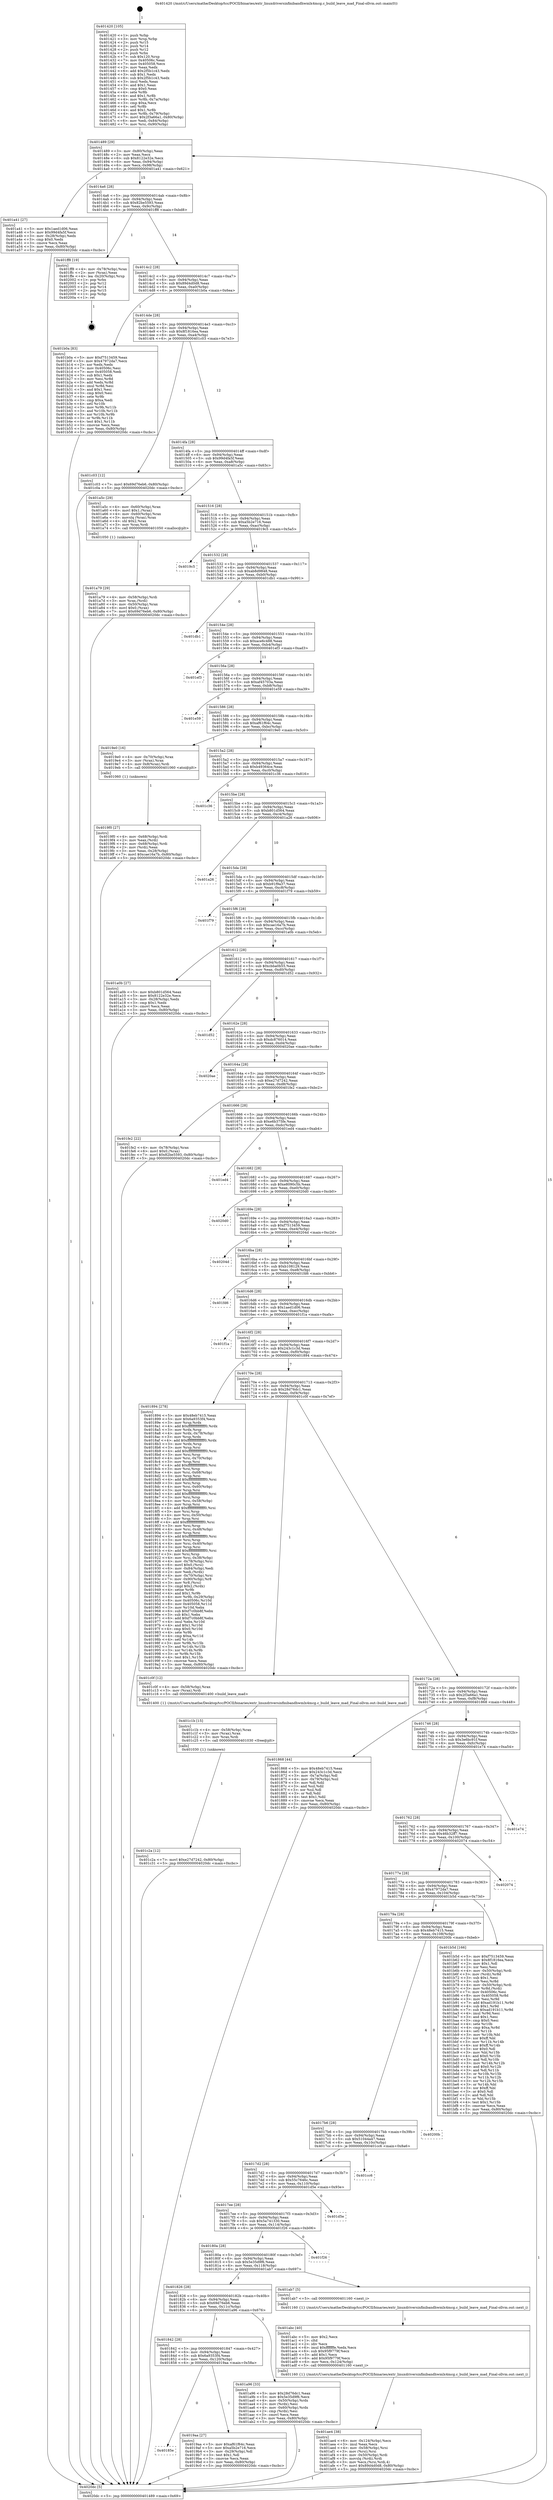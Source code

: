 digraph "0x401420" {
  label = "0x401420 (/mnt/c/Users/mathe/Desktop/tcc/POCII/binaries/extr_linuxdriversinfinibandhwmlx4mcg.c_build_leave_mad_Final-ollvm.out::main(0))"
  labelloc = "t"
  node[shape=record]

  Entry [label="",width=0.3,height=0.3,shape=circle,fillcolor=black,style=filled]
  "0x401489" [label="{
     0x401489 [29]\l
     | [instrs]\l
     &nbsp;&nbsp;0x401489 \<+3\>: mov -0x80(%rbp),%eax\l
     &nbsp;&nbsp;0x40148c \<+2\>: mov %eax,%ecx\l
     &nbsp;&nbsp;0x40148e \<+6\>: sub $0x8122e32e,%ecx\l
     &nbsp;&nbsp;0x401494 \<+6\>: mov %eax,-0x94(%rbp)\l
     &nbsp;&nbsp;0x40149a \<+6\>: mov %ecx,-0x98(%rbp)\l
     &nbsp;&nbsp;0x4014a0 \<+6\>: je 0000000000401a41 \<main+0x621\>\l
  }"]
  "0x401a41" [label="{
     0x401a41 [27]\l
     | [instrs]\l
     &nbsp;&nbsp;0x401a41 \<+5\>: mov $0x1aed1d06,%eax\l
     &nbsp;&nbsp;0x401a46 \<+5\>: mov $0x99d4fa5f,%ecx\l
     &nbsp;&nbsp;0x401a4b \<+3\>: mov -0x28(%rbp),%edx\l
     &nbsp;&nbsp;0x401a4e \<+3\>: cmp $0x0,%edx\l
     &nbsp;&nbsp;0x401a51 \<+3\>: cmove %ecx,%eax\l
     &nbsp;&nbsp;0x401a54 \<+3\>: mov %eax,-0x80(%rbp)\l
     &nbsp;&nbsp;0x401a57 \<+5\>: jmp 00000000004020dc \<main+0xcbc\>\l
  }"]
  "0x4014a6" [label="{
     0x4014a6 [28]\l
     | [instrs]\l
     &nbsp;&nbsp;0x4014a6 \<+5\>: jmp 00000000004014ab \<main+0x8b\>\l
     &nbsp;&nbsp;0x4014ab \<+6\>: mov -0x94(%rbp),%eax\l
     &nbsp;&nbsp;0x4014b1 \<+5\>: sub $0x82be5593,%eax\l
     &nbsp;&nbsp;0x4014b6 \<+6\>: mov %eax,-0x9c(%rbp)\l
     &nbsp;&nbsp;0x4014bc \<+6\>: je 0000000000401ff8 \<main+0xbd8\>\l
  }"]
  Exit [label="",width=0.3,height=0.3,shape=circle,fillcolor=black,style=filled,peripheries=2]
  "0x401ff8" [label="{
     0x401ff8 [19]\l
     | [instrs]\l
     &nbsp;&nbsp;0x401ff8 \<+4\>: mov -0x78(%rbp),%rax\l
     &nbsp;&nbsp;0x401ffc \<+2\>: mov (%rax),%eax\l
     &nbsp;&nbsp;0x401ffe \<+4\>: lea -0x20(%rbp),%rsp\l
     &nbsp;&nbsp;0x402002 \<+1\>: pop %rbx\l
     &nbsp;&nbsp;0x402003 \<+2\>: pop %r12\l
     &nbsp;&nbsp;0x402005 \<+2\>: pop %r14\l
     &nbsp;&nbsp;0x402007 \<+2\>: pop %r15\l
     &nbsp;&nbsp;0x402009 \<+1\>: pop %rbp\l
     &nbsp;&nbsp;0x40200a \<+1\>: ret\l
  }"]
  "0x4014c2" [label="{
     0x4014c2 [28]\l
     | [instrs]\l
     &nbsp;&nbsp;0x4014c2 \<+5\>: jmp 00000000004014c7 \<main+0xa7\>\l
     &nbsp;&nbsp;0x4014c7 \<+6\>: mov -0x94(%rbp),%eax\l
     &nbsp;&nbsp;0x4014cd \<+5\>: sub $0x89d4d0d8,%eax\l
     &nbsp;&nbsp;0x4014d2 \<+6\>: mov %eax,-0xa0(%rbp)\l
     &nbsp;&nbsp;0x4014d8 \<+6\>: je 0000000000401b0a \<main+0x6ea\>\l
  }"]
  "0x401c2a" [label="{
     0x401c2a [12]\l
     | [instrs]\l
     &nbsp;&nbsp;0x401c2a \<+7\>: movl $0xe27d7242,-0x80(%rbp)\l
     &nbsp;&nbsp;0x401c31 \<+5\>: jmp 00000000004020dc \<main+0xcbc\>\l
  }"]
  "0x401b0a" [label="{
     0x401b0a [83]\l
     | [instrs]\l
     &nbsp;&nbsp;0x401b0a \<+5\>: mov $0xf7513459,%eax\l
     &nbsp;&nbsp;0x401b0f \<+5\>: mov $0x47972da7,%ecx\l
     &nbsp;&nbsp;0x401b14 \<+2\>: xor %edx,%edx\l
     &nbsp;&nbsp;0x401b16 \<+7\>: mov 0x40506c,%esi\l
     &nbsp;&nbsp;0x401b1d \<+7\>: mov 0x405058,%edi\l
     &nbsp;&nbsp;0x401b24 \<+3\>: sub $0x1,%edx\l
     &nbsp;&nbsp;0x401b27 \<+3\>: mov %esi,%r8d\l
     &nbsp;&nbsp;0x401b2a \<+3\>: add %edx,%r8d\l
     &nbsp;&nbsp;0x401b2d \<+4\>: imul %r8d,%esi\l
     &nbsp;&nbsp;0x401b31 \<+3\>: and $0x1,%esi\l
     &nbsp;&nbsp;0x401b34 \<+3\>: cmp $0x0,%esi\l
     &nbsp;&nbsp;0x401b37 \<+4\>: sete %r9b\l
     &nbsp;&nbsp;0x401b3b \<+3\>: cmp $0xa,%edi\l
     &nbsp;&nbsp;0x401b3e \<+4\>: setl %r10b\l
     &nbsp;&nbsp;0x401b42 \<+3\>: mov %r9b,%r11b\l
     &nbsp;&nbsp;0x401b45 \<+3\>: and %r10b,%r11b\l
     &nbsp;&nbsp;0x401b48 \<+3\>: xor %r10b,%r9b\l
     &nbsp;&nbsp;0x401b4b \<+3\>: or %r9b,%r11b\l
     &nbsp;&nbsp;0x401b4e \<+4\>: test $0x1,%r11b\l
     &nbsp;&nbsp;0x401b52 \<+3\>: cmovne %ecx,%eax\l
     &nbsp;&nbsp;0x401b55 \<+3\>: mov %eax,-0x80(%rbp)\l
     &nbsp;&nbsp;0x401b58 \<+5\>: jmp 00000000004020dc \<main+0xcbc\>\l
  }"]
  "0x4014de" [label="{
     0x4014de [28]\l
     | [instrs]\l
     &nbsp;&nbsp;0x4014de \<+5\>: jmp 00000000004014e3 \<main+0xc3\>\l
     &nbsp;&nbsp;0x4014e3 \<+6\>: mov -0x94(%rbp),%eax\l
     &nbsp;&nbsp;0x4014e9 \<+5\>: sub $0x8f1816ea,%eax\l
     &nbsp;&nbsp;0x4014ee \<+6\>: mov %eax,-0xa4(%rbp)\l
     &nbsp;&nbsp;0x4014f4 \<+6\>: je 0000000000401c03 \<main+0x7e3\>\l
  }"]
  "0x401c1b" [label="{
     0x401c1b [15]\l
     | [instrs]\l
     &nbsp;&nbsp;0x401c1b \<+4\>: mov -0x58(%rbp),%rax\l
     &nbsp;&nbsp;0x401c1f \<+3\>: mov (%rax),%rax\l
     &nbsp;&nbsp;0x401c22 \<+3\>: mov %rax,%rdi\l
     &nbsp;&nbsp;0x401c25 \<+5\>: call 0000000000401030 \<free@plt\>\l
     | [calls]\l
     &nbsp;&nbsp;0x401030 \{1\} (unknown)\l
  }"]
  "0x401c03" [label="{
     0x401c03 [12]\l
     | [instrs]\l
     &nbsp;&nbsp;0x401c03 \<+7\>: movl $0x69d76eb6,-0x80(%rbp)\l
     &nbsp;&nbsp;0x401c0a \<+5\>: jmp 00000000004020dc \<main+0xcbc\>\l
  }"]
  "0x4014fa" [label="{
     0x4014fa [28]\l
     | [instrs]\l
     &nbsp;&nbsp;0x4014fa \<+5\>: jmp 00000000004014ff \<main+0xdf\>\l
     &nbsp;&nbsp;0x4014ff \<+6\>: mov -0x94(%rbp),%eax\l
     &nbsp;&nbsp;0x401505 \<+5\>: sub $0x99d4fa5f,%eax\l
     &nbsp;&nbsp;0x40150a \<+6\>: mov %eax,-0xa8(%rbp)\l
     &nbsp;&nbsp;0x401510 \<+6\>: je 0000000000401a5c \<main+0x63c\>\l
  }"]
  "0x401ae4" [label="{
     0x401ae4 [38]\l
     | [instrs]\l
     &nbsp;&nbsp;0x401ae4 \<+6\>: mov -0x124(%rbp),%ecx\l
     &nbsp;&nbsp;0x401aea \<+3\>: imul %eax,%ecx\l
     &nbsp;&nbsp;0x401aed \<+4\>: mov -0x58(%rbp),%rsi\l
     &nbsp;&nbsp;0x401af1 \<+3\>: mov (%rsi),%rsi\l
     &nbsp;&nbsp;0x401af4 \<+4\>: mov -0x50(%rbp),%rdi\l
     &nbsp;&nbsp;0x401af8 \<+3\>: movslq (%rdi),%rdi\l
     &nbsp;&nbsp;0x401afb \<+3\>: mov %ecx,(%rsi,%rdi,4)\l
     &nbsp;&nbsp;0x401afe \<+7\>: movl $0x89d4d0d8,-0x80(%rbp)\l
     &nbsp;&nbsp;0x401b05 \<+5\>: jmp 00000000004020dc \<main+0xcbc\>\l
  }"]
  "0x401a5c" [label="{
     0x401a5c [29]\l
     | [instrs]\l
     &nbsp;&nbsp;0x401a5c \<+4\>: mov -0x60(%rbp),%rax\l
     &nbsp;&nbsp;0x401a60 \<+6\>: movl $0x1,(%rax)\l
     &nbsp;&nbsp;0x401a66 \<+4\>: mov -0x60(%rbp),%rax\l
     &nbsp;&nbsp;0x401a6a \<+3\>: movslq (%rax),%rax\l
     &nbsp;&nbsp;0x401a6d \<+4\>: shl $0x2,%rax\l
     &nbsp;&nbsp;0x401a71 \<+3\>: mov %rax,%rdi\l
     &nbsp;&nbsp;0x401a74 \<+5\>: call 0000000000401050 \<malloc@plt\>\l
     | [calls]\l
     &nbsp;&nbsp;0x401050 \{1\} (unknown)\l
  }"]
  "0x401516" [label="{
     0x401516 [28]\l
     | [instrs]\l
     &nbsp;&nbsp;0x401516 \<+5\>: jmp 000000000040151b \<main+0xfb\>\l
     &nbsp;&nbsp;0x40151b \<+6\>: mov -0x94(%rbp),%eax\l
     &nbsp;&nbsp;0x401521 \<+5\>: sub $0xa5b2e716,%eax\l
     &nbsp;&nbsp;0x401526 \<+6\>: mov %eax,-0xac(%rbp)\l
     &nbsp;&nbsp;0x40152c \<+6\>: je 00000000004019c5 \<main+0x5a5\>\l
  }"]
  "0x401abc" [label="{
     0x401abc [40]\l
     | [instrs]\l
     &nbsp;&nbsp;0x401abc \<+5\>: mov $0x2,%ecx\l
     &nbsp;&nbsp;0x401ac1 \<+1\>: cltd\l
     &nbsp;&nbsp;0x401ac2 \<+2\>: idiv %ecx\l
     &nbsp;&nbsp;0x401ac4 \<+6\>: imul $0xfffffffe,%edx,%ecx\l
     &nbsp;&nbsp;0x401aca \<+6\>: sub $0x95f9779f,%ecx\l
     &nbsp;&nbsp;0x401ad0 \<+3\>: add $0x1,%ecx\l
     &nbsp;&nbsp;0x401ad3 \<+6\>: add $0x95f9779f,%ecx\l
     &nbsp;&nbsp;0x401ad9 \<+6\>: mov %ecx,-0x124(%rbp)\l
     &nbsp;&nbsp;0x401adf \<+5\>: call 0000000000401160 \<next_i\>\l
     | [calls]\l
     &nbsp;&nbsp;0x401160 \{1\} (/mnt/c/Users/mathe/Desktop/tcc/POCII/binaries/extr_linuxdriversinfinibandhwmlx4mcg.c_build_leave_mad_Final-ollvm.out::next_i)\l
  }"]
  "0x4019c5" [label="{
     0x4019c5\l
  }", style=dashed]
  "0x401532" [label="{
     0x401532 [28]\l
     | [instrs]\l
     &nbsp;&nbsp;0x401532 \<+5\>: jmp 0000000000401537 \<main+0x117\>\l
     &nbsp;&nbsp;0x401537 \<+6\>: mov -0x94(%rbp),%eax\l
     &nbsp;&nbsp;0x40153d \<+5\>: sub $0xab8d9848,%eax\l
     &nbsp;&nbsp;0x401542 \<+6\>: mov %eax,-0xb0(%rbp)\l
     &nbsp;&nbsp;0x401548 \<+6\>: je 0000000000401db1 \<main+0x991\>\l
  }"]
  "0x401a79" [label="{
     0x401a79 [29]\l
     | [instrs]\l
     &nbsp;&nbsp;0x401a79 \<+4\>: mov -0x58(%rbp),%rdi\l
     &nbsp;&nbsp;0x401a7d \<+3\>: mov %rax,(%rdi)\l
     &nbsp;&nbsp;0x401a80 \<+4\>: mov -0x50(%rbp),%rax\l
     &nbsp;&nbsp;0x401a84 \<+6\>: movl $0x0,(%rax)\l
     &nbsp;&nbsp;0x401a8a \<+7\>: movl $0x69d76eb6,-0x80(%rbp)\l
     &nbsp;&nbsp;0x401a91 \<+5\>: jmp 00000000004020dc \<main+0xcbc\>\l
  }"]
  "0x401db1" [label="{
     0x401db1\l
  }", style=dashed]
  "0x40154e" [label="{
     0x40154e [28]\l
     | [instrs]\l
     &nbsp;&nbsp;0x40154e \<+5\>: jmp 0000000000401553 \<main+0x133\>\l
     &nbsp;&nbsp;0x401553 \<+6\>: mov -0x94(%rbp),%eax\l
     &nbsp;&nbsp;0x401559 \<+5\>: sub $0xace6c488,%eax\l
     &nbsp;&nbsp;0x40155e \<+6\>: mov %eax,-0xb4(%rbp)\l
     &nbsp;&nbsp;0x401564 \<+6\>: je 0000000000401ef3 \<main+0xad3\>\l
  }"]
  "0x4019f0" [label="{
     0x4019f0 [27]\l
     | [instrs]\l
     &nbsp;&nbsp;0x4019f0 \<+4\>: mov -0x68(%rbp),%rdi\l
     &nbsp;&nbsp;0x4019f4 \<+2\>: mov %eax,(%rdi)\l
     &nbsp;&nbsp;0x4019f6 \<+4\>: mov -0x68(%rbp),%rdi\l
     &nbsp;&nbsp;0x4019fa \<+2\>: mov (%rdi),%eax\l
     &nbsp;&nbsp;0x4019fc \<+3\>: mov %eax,-0x28(%rbp)\l
     &nbsp;&nbsp;0x4019ff \<+7\>: movl $0xcae16a7b,-0x80(%rbp)\l
     &nbsp;&nbsp;0x401a06 \<+5\>: jmp 00000000004020dc \<main+0xcbc\>\l
  }"]
  "0x401ef3" [label="{
     0x401ef3\l
  }", style=dashed]
  "0x40156a" [label="{
     0x40156a [28]\l
     | [instrs]\l
     &nbsp;&nbsp;0x40156a \<+5\>: jmp 000000000040156f \<main+0x14f\>\l
     &nbsp;&nbsp;0x40156f \<+6\>: mov -0x94(%rbp),%eax\l
     &nbsp;&nbsp;0x401575 \<+5\>: sub $0xaf45703a,%eax\l
     &nbsp;&nbsp;0x40157a \<+6\>: mov %eax,-0xb8(%rbp)\l
     &nbsp;&nbsp;0x401580 \<+6\>: je 0000000000401e59 \<main+0xa39\>\l
  }"]
  "0x40185e" [label="{
     0x40185e\l
  }", style=dashed]
  "0x401e59" [label="{
     0x401e59\l
  }", style=dashed]
  "0x401586" [label="{
     0x401586 [28]\l
     | [instrs]\l
     &nbsp;&nbsp;0x401586 \<+5\>: jmp 000000000040158b \<main+0x16b\>\l
     &nbsp;&nbsp;0x40158b \<+6\>: mov -0x94(%rbp),%eax\l
     &nbsp;&nbsp;0x401591 \<+5\>: sub $0xaf61f64c,%eax\l
     &nbsp;&nbsp;0x401596 \<+6\>: mov %eax,-0xbc(%rbp)\l
     &nbsp;&nbsp;0x40159c \<+6\>: je 00000000004019e0 \<main+0x5c0\>\l
  }"]
  "0x4019aa" [label="{
     0x4019aa [27]\l
     | [instrs]\l
     &nbsp;&nbsp;0x4019aa \<+5\>: mov $0xaf61f64c,%eax\l
     &nbsp;&nbsp;0x4019af \<+5\>: mov $0xa5b2e716,%ecx\l
     &nbsp;&nbsp;0x4019b4 \<+3\>: mov -0x29(%rbp),%dl\l
     &nbsp;&nbsp;0x4019b7 \<+3\>: test $0x1,%dl\l
     &nbsp;&nbsp;0x4019ba \<+3\>: cmovne %ecx,%eax\l
     &nbsp;&nbsp;0x4019bd \<+3\>: mov %eax,-0x80(%rbp)\l
     &nbsp;&nbsp;0x4019c0 \<+5\>: jmp 00000000004020dc \<main+0xcbc\>\l
  }"]
  "0x4019e0" [label="{
     0x4019e0 [16]\l
     | [instrs]\l
     &nbsp;&nbsp;0x4019e0 \<+4\>: mov -0x70(%rbp),%rax\l
     &nbsp;&nbsp;0x4019e4 \<+3\>: mov (%rax),%rax\l
     &nbsp;&nbsp;0x4019e7 \<+4\>: mov 0x8(%rax),%rdi\l
     &nbsp;&nbsp;0x4019eb \<+5\>: call 0000000000401060 \<atoi@plt\>\l
     | [calls]\l
     &nbsp;&nbsp;0x401060 \{1\} (unknown)\l
  }"]
  "0x4015a2" [label="{
     0x4015a2 [28]\l
     | [instrs]\l
     &nbsp;&nbsp;0x4015a2 \<+5\>: jmp 00000000004015a7 \<main+0x187\>\l
     &nbsp;&nbsp;0x4015a7 \<+6\>: mov -0x94(%rbp),%eax\l
     &nbsp;&nbsp;0x4015ad \<+5\>: sub $0xb49364ce,%eax\l
     &nbsp;&nbsp;0x4015b2 \<+6\>: mov %eax,-0xc0(%rbp)\l
     &nbsp;&nbsp;0x4015b8 \<+6\>: je 0000000000401c36 \<main+0x816\>\l
  }"]
  "0x401842" [label="{
     0x401842 [28]\l
     | [instrs]\l
     &nbsp;&nbsp;0x401842 \<+5\>: jmp 0000000000401847 \<main+0x427\>\l
     &nbsp;&nbsp;0x401847 \<+6\>: mov -0x94(%rbp),%eax\l
     &nbsp;&nbsp;0x40184d \<+5\>: sub $0x6a9353f4,%eax\l
     &nbsp;&nbsp;0x401852 \<+6\>: mov %eax,-0x120(%rbp)\l
     &nbsp;&nbsp;0x401858 \<+6\>: je 00000000004019aa \<main+0x58a\>\l
  }"]
  "0x401c36" [label="{
     0x401c36\l
  }", style=dashed]
  "0x4015be" [label="{
     0x4015be [28]\l
     | [instrs]\l
     &nbsp;&nbsp;0x4015be \<+5\>: jmp 00000000004015c3 \<main+0x1a3\>\l
     &nbsp;&nbsp;0x4015c3 \<+6\>: mov -0x94(%rbp),%eax\l
     &nbsp;&nbsp;0x4015c9 \<+5\>: sub $0xb801d564,%eax\l
     &nbsp;&nbsp;0x4015ce \<+6\>: mov %eax,-0xc4(%rbp)\l
     &nbsp;&nbsp;0x4015d4 \<+6\>: je 0000000000401a26 \<main+0x606\>\l
  }"]
  "0x401a96" [label="{
     0x401a96 [33]\l
     | [instrs]\l
     &nbsp;&nbsp;0x401a96 \<+5\>: mov $0x28d76dc1,%eax\l
     &nbsp;&nbsp;0x401a9b \<+5\>: mov $0x5e35d9f6,%ecx\l
     &nbsp;&nbsp;0x401aa0 \<+4\>: mov -0x50(%rbp),%rdx\l
     &nbsp;&nbsp;0x401aa4 \<+2\>: mov (%rdx),%esi\l
     &nbsp;&nbsp;0x401aa6 \<+4\>: mov -0x60(%rbp),%rdx\l
     &nbsp;&nbsp;0x401aaa \<+2\>: cmp (%rdx),%esi\l
     &nbsp;&nbsp;0x401aac \<+3\>: cmovl %ecx,%eax\l
     &nbsp;&nbsp;0x401aaf \<+3\>: mov %eax,-0x80(%rbp)\l
     &nbsp;&nbsp;0x401ab2 \<+5\>: jmp 00000000004020dc \<main+0xcbc\>\l
  }"]
  "0x401a26" [label="{
     0x401a26\l
  }", style=dashed]
  "0x4015da" [label="{
     0x4015da [28]\l
     | [instrs]\l
     &nbsp;&nbsp;0x4015da \<+5\>: jmp 00000000004015df \<main+0x1bf\>\l
     &nbsp;&nbsp;0x4015df \<+6\>: mov -0x94(%rbp),%eax\l
     &nbsp;&nbsp;0x4015e5 \<+5\>: sub $0xb91f9a37,%eax\l
     &nbsp;&nbsp;0x4015ea \<+6\>: mov %eax,-0xc8(%rbp)\l
     &nbsp;&nbsp;0x4015f0 \<+6\>: je 0000000000401f79 \<main+0xb59\>\l
  }"]
  "0x401826" [label="{
     0x401826 [28]\l
     | [instrs]\l
     &nbsp;&nbsp;0x401826 \<+5\>: jmp 000000000040182b \<main+0x40b\>\l
     &nbsp;&nbsp;0x40182b \<+6\>: mov -0x94(%rbp),%eax\l
     &nbsp;&nbsp;0x401831 \<+5\>: sub $0x69d76eb6,%eax\l
     &nbsp;&nbsp;0x401836 \<+6\>: mov %eax,-0x11c(%rbp)\l
     &nbsp;&nbsp;0x40183c \<+6\>: je 0000000000401a96 \<main+0x676\>\l
  }"]
  "0x401f79" [label="{
     0x401f79\l
  }", style=dashed]
  "0x4015f6" [label="{
     0x4015f6 [28]\l
     | [instrs]\l
     &nbsp;&nbsp;0x4015f6 \<+5\>: jmp 00000000004015fb \<main+0x1db\>\l
     &nbsp;&nbsp;0x4015fb \<+6\>: mov -0x94(%rbp),%eax\l
     &nbsp;&nbsp;0x401601 \<+5\>: sub $0xcae16a7b,%eax\l
     &nbsp;&nbsp;0x401606 \<+6\>: mov %eax,-0xcc(%rbp)\l
     &nbsp;&nbsp;0x40160c \<+6\>: je 0000000000401a0b \<main+0x5eb\>\l
  }"]
  "0x401ab7" [label="{
     0x401ab7 [5]\l
     | [instrs]\l
     &nbsp;&nbsp;0x401ab7 \<+5\>: call 0000000000401160 \<next_i\>\l
     | [calls]\l
     &nbsp;&nbsp;0x401160 \{1\} (/mnt/c/Users/mathe/Desktop/tcc/POCII/binaries/extr_linuxdriversinfinibandhwmlx4mcg.c_build_leave_mad_Final-ollvm.out::next_i)\l
  }"]
  "0x401a0b" [label="{
     0x401a0b [27]\l
     | [instrs]\l
     &nbsp;&nbsp;0x401a0b \<+5\>: mov $0xb801d564,%eax\l
     &nbsp;&nbsp;0x401a10 \<+5\>: mov $0x8122e32e,%ecx\l
     &nbsp;&nbsp;0x401a15 \<+3\>: mov -0x28(%rbp),%edx\l
     &nbsp;&nbsp;0x401a18 \<+3\>: cmp $0x1,%edx\l
     &nbsp;&nbsp;0x401a1b \<+3\>: cmovl %ecx,%eax\l
     &nbsp;&nbsp;0x401a1e \<+3\>: mov %eax,-0x80(%rbp)\l
     &nbsp;&nbsp;0x401a21 \<+5\>: jmp 00000000004020dc \<main+0xcbc\>\l
  }"]
  "0x401612" [label="{
     0x401612 [28]\l
     | [instrs]\l
     &nbsp;&nbsp;0x401612 \<+5\>: jmp 0000000000401617 \<main+0x1f7\>\l
     &nbsp;&nbsp;0x401617 \<+6\>: mov -0x94(%rbp),%eax\l
     &nbsp;&nbsp;0x40161d \<+5\>: sub $0xcbba0b55,%eax\l
     &nbsp;&nbsp;0x401622 \<+6\>: mov %eax,-0xd0(%rbp)\l
     &nbsp;&nbsp;0x401628 \<+6\>: je 0000000000401d52 \<main+0x932\>\l
  }"]
  "0x40180a" [label="{
     0x40180a [28]\l
     | [instrs]\l
     &nbsp;&nbsp;0x40180a \<+5\>: jmp 000000000040180f \<main+0x3ef\>\l
     &nbsp;&nbsp;0x40180f \<+6\>: mov -0x94(%rbp),%eax\l
     &nbsp;&nbsp;0x401815 \<+5\>: sub $0x5e35d9f6,%eax\l
     &nbsp;&nbsp;0x40181a \<+6\>: mov %eax,-0x118(%rbp)\l
     &nbsp;&nbsp;0x401820 \<+6\>: je 0000000000401ab7 \<main+0x697\>\l
  }"]
  "0x401d52" [label="{
     0x401d52\l
  }", style=dashed]
  "0x40162e" [label="{
     0x40162e [28]\l
     | [instrs]\l
     &nbsp;&nbsp;0x40162e \<+5\>: jmp 0000000000401633 \<main+0x213\>\l
     &nbsp;&nbsp;0x401633 \<+6\>: mov -0x94(%rbp),%eax\l
     &nbsp;&nbsp;0x401639 \<+5\>: sub $0xdc876014,%eax\l
     &nbsp;&nbsp;0x40163e \<+6\>: mov %eax,-0xd4(%rbp)\l
     &nbsp;&nbsp;0x401644 \<+6\>: je 00000000004020ae \<main+0xc8e\>\l
  }"]
  "0x401f26" [label="{
     0x401f26\l
  }", style=dashed]
  "0x4020ae" [label="{
     0x4020ae\l
  }", style=dashed]
  "0x40164a" [label="{
     0x40164a [28]\l
     | [instrs]\l
     &nbsp;&nbsp;0x40164a \<+5\>: jmp 000000000040164f \<main+0x22f\>\l
     &nbsp;&nbsp;0x40164f \<+6\>: mov -0x94(%rbp),%eax\l
     &nbsp;&nbsp;0x401655 \<+5\>: sub $0xe27d7242,%eax\l
     &nbsp;&nbsp;0x40165a \<+6\>: mov %eax,-0xd8(%rbp)\l
     &nbsp;&nbsp;0x401660 \<+6\>: je 0000000000401fe2 \<main+0xbc2\>\l
  }"]
  "0x4017ee" [label="{
     0x4017ee [28]\l
     | [instrs]\l
     &nbsp;&nbsp;0x4017ee \<+5\>: jmp 00000000004017f3 \<main+0x3d3\>\l
     &nbsp;&nbsp;0x4017f3 \<+6\>: mov -0x94(%rbp),%eax\l
     &nbsp;&nbsp;0x4017f9 \<+5\>: sub $0x5a741330,%eax\l
     &nbsp;&nbsp;0x4017fe \<+6\>: mov %eax,-0x114(%rbp)\l
     &nbsp;&nbsp;0x401804 \<+6\>: je 0000000000401f26 \<main+0xb06\>\l
  }"]
  "0x401fe2" [label="{
     0x401fe2 [22]\l
     | [instrs]\l
     &nbsp;&nbsp;0x401fe2 \<+4\>: mov -0x78(%rbp),%rax\l
     &nbsp;&nbsp;0x401fe6 \<+6\>: movl $0x0,(%rax)\l
     &nbsp;&nbsp;0x401fec \<+7\>: movl $0x82be5593,-0x80(%rbp)\l
     &nbsp;&nbsp;0x401ff3 \<+5\>: jmp 00000000004020dc \<main+0xcbc\>\l
  }"]
  "0x401666" [label="{
     0x401666 [28]\l
     | [instrs]\l
     &nbsp;&nbsp;0x401666 \<+5\>: jmp 000000000040166b \<main+0x24b\>\l
     &nbsp;&nbsp;0x40166b \<+6\>: mov -0x94(%rbp),%eax\l
     &nbsp;&nbsp;0x401671 \<+5\>: sub $0xe6b375fe,%eax\l
     &nbsp;&nbsp;0x401676 \<+6\>: mov %eax,-0xdc(%rbp)\l
     &nbsp;&nbsp;0x40167c \<+6\>: je 0000000000401ed4 \<main+0xab4\>\l
  }"]
  "0x401d5e" [label="{
     0x401d5e\l
  }", style=dashed]
  "0x401ed4" [label="{
     0x401ed4\l
  }", style=dashed]
  "0x401682" [label="{
     0x401682 [28]\l
     | [instrs]\l
     &nbsp;&nbsp;0x401682 \<+5\>: jmp 0000000000401687 \<main+0x267\>\l
     &nbsp;&nbsp;0x401687 \<+6\>: mov -0x94(%rbp),%eax\l
     &nbsp;&nbsp;0x40168d \<+5\>: sub $0xe8090c5b,%eax\l
     &nbsp;&nbsp;0x401692 \<+6\>: mov %eax,-0xe0(%rbp)\l
     &nbsp;&nbsp;0x401698 \<+6\>: je 00000000004020d0 \<main+0xcb0\>\l
  }"]
  "0x4017d2" [label="{
     0x4017d2 [28]\l
     | [instrs]\l
     &nbsp;&nbsp;0x4017d2 \<+5\>: jmp 00000000004017d7 \<main+0x3b7\>\l
     &nbsp;&nbsp;0x4017d7 \<+6\>: mov -0x94(%rbp),%eax\l
     &nbsp;&nbsp;0x4017dd \<+5\>: sub $0x55c7646c,%eax\l
     &nbsp;&nbsp;0x4017e2 \<+6\>: mov %eax,-0x110(%rbp)\l
     &nbsp;&nbsp;0x4017e8 \<+6\>: je 0000000000401d5e \<main+0x93e\>\l
  }"]
  "0x4020d0" [label="{
     0x4020d0\l
  }", style=dashed]
  "0x40169e" [label="{
     0x40169e [28]\l
     | [instrs]\l
     &nbsp;&nbsp;0x40169e \<+5\>: jmp 00000000004016a3 \<main+0x283\>\l
     &nbsp;&nbsp;0x4016a3 \<+6\>: mov -0x94(%rbp),%eax\l
     &nbsp;&nbsp;0x4016a9 \<+5\>: sub $0xf7513459,%eax\l
     &nbsp;&nbsp;0x4016ae \<+6\>: mov %eax,-0xe4(%rbp)\l
     &nbsp;&nbsp;0x4016b4 \<+6\>: je 000000000040204d \<main+0xc2d\>\l
  }"]
  "0x401cc6" [label="{
     0x401cc6\l
  }", style=dashed]
  "0x40204d" [label="{
     0x40204d\l
  }", style=dashed]
  "0x4016ba" [label="{
     0x4016ba [28]\l
     | [instrs]\l
     &nbsp;&nbsp;0x4016ba \<+5\>: jmp 00000000004016bf \<main+0x29f\>\l
     &nbsp;&nbsp;0x4016bf \<+6\>: mov -0x94(%rbp),%eax\l
     &nbsp;&nbsp;0x4016c5 \<+5\>: sub $0xb108129,%eax\l
     &nbsp;&nbsp;0x4016ca \<+6\>: mov %eax,-0xe8(%rbp)\l
     &nbsp;&nbsp;0x4016d0 \<+6\>: je 0000000000401fd6 \<main+0xbb6\>\l
  }"]
  "0x4017b6" [label="{
     0x4017b6 [28]\l
     | [instrs]\l
     &nbsp;&nbsp;0x4017b6 \<+5\>: jmp 00000000004017bb \<main+0x39b\>\l
     &nbsp;&nbsp;0x4017bb \<+6\>: mov -0x94(%rbp),%eax\l
     &nbsp;&nbsp;0x4017c1 \<+5\>: sub $0x51044a47,%eax\l
     &nbsp;&nbsp;0x4017c6 \<+6\>: mov %eax,-0x10c(%rbp)\l
     &nbsp;&nbsp;0x4017cc \<+6\>: je 0000000000401cc6 \<main+0x8a6\>\l
  }"]
  "0x401fd6" [label="{
     0x401fd6\l
  }", style=dashed]
  "0x4016d6" [label="{
     0x4016d6 [28]\l
     | [instrs]\l
     &nbsp;&nbsp;0x4016d6 \<+5\>: jmp 00000000004016db \<main+0x2bb\>\l
     &nbsp;&nbsp;0x4016db \<+6\>: mov -0x94(%rbp),%eax\l
     &nbsp;&nbsp;0x4016e1 \<+5\>: sub $0x1aed1d06,%eax\l
     &nbsp;&nbsp;0x4016e6 \<+6\>: mov %eax,-0xec(%rbp)\l
     &nbsp;&nbsp;0x4016ec \<+6\>: je 0000000000401f1a \<main+0xafa\>\l
  }"]
  "0x40200b" [label="{
     0x40200b\l
  }", style=dashed]
  "0x401f1a" [label="{
     0x401f1a\l
  }", style=dashed]
  "0x4016f2" [label="{
     0x4016f2 [28]\l
     | [instrs]\l
     &nbsp;&nbsp;0x4016f2 \<+5\>: jmp 00000000004016f7 \<main+0x2d7\>\l
     &nbsp;&nbsp;0x4016f7 \<+6\>: mov -0x94(%rbp),%eax\l
     &nbsp;&nbsp;0x4016fd \<+5\>: sub $0x243c1c3d,%eax\l
     &nbsp;&nbsp;0x401702 \<+6\>: mov %eax,-0xf0(%rbp)\l
     &nbsp;&nbsp;0x401708 \<+6\>: je 0000000000401894 \<main+0x474\>\l
  }"]
  "0x40179a" [label="{
     0x40179a [28]\l
     | [instrs]\l
     &nbsp;&nbsp;0x40179a \<+5\>: jmp 000000000040179f \<main+0x37f\>\l
     &nbsp;&nbsp;0x40179f \<+6\>: mov -0x94(%rbp),%eax\l
     &nbsp;&nbsp;0x4017a5 \<+5\>: sub $0x48eb7415,%eax\l
     &nbsp;&nbsp;0x4017aa \<+6\>: mov %eax,-0x108(%rbp)\l
     &nbsp;&nbsp;0x4017b0 \<+6\>: je 000000000040200b \<main+0xbeb\>\l
  }"]
  "0x401894" [label="{
     0x401894 [278]\l
     | [instrs]\l
     &nbsp;&nbsp;0x401894 \<+5\>: mov $0x48eb7415,%eax\l
     &nbsp;&nbsp;0x401899 \<+5\>: mov $0x6a9353f4,%ecx\l
     &nbsp;&nbsp;0x40189e \<+3\>: mov %rsp,%rdx\l
     &nbsp;&nbsp;0x4018a1 \<+4\>: add $0xfffffffffffffff0,%rdx\l
     &nbsp;&nbsp;0x4018a5 \<+3\>: mov %rdx,%rsp\l
     &nbsp;&nbsp;0x4018a8 \<+4\>: mov %rdx,-0x78(%rbp)\l
     &nbsp;&nbsp;0x4018ac \<+3\>: mov %rsp,%rdx\l
     &nbsp;&nbsp;0x4018af \<+4\>: add $0xfffffffffffffff0,%rdx\l
     &nbsp;&nbsp;0x4018b3 \<+3\>: mov %rdx,%rsp\l
     &nbsp;&nbsp;0x4018b6 \<+3\>: mov %rsp,%rsi\l
     &nbsp;&nbsp;0x4018b9 \<+4\>: add $0xfffffffffffffff0,%rsi\l
     &nbsp;&nbsp;0x4018bd \<+3\>: mov %rsi,%rsp\l
     &nbsp;&nbsp;0x4018c0 \<+4\>: mov %rsi,-0x70(%rbp)\l
     &nbsp;&nbsp;0x4018c4 \<+3\>: mov %rsp,%rsi\l
     &nbsp;&nbsp;0x4018c7 \<+4\>: add $0xfffffffffffffff0,%rsi\l
     &nbsp;&nbsp;0x4018cb \<+3\>: mov %rsi,%rsp\l
     &nbsp;&nbsp;0x4018ce \<+4\>: mov %rsi,-0x68(%rbp)\l
     &nbsp;&nbsp;0x4018d2 \<+3\>: mov %rsp,%rsi\l
     &nbsp;&nbsp;0x4018d5 \<+4\>: add $0xfffffffffffffff0,%rsi\l
     &nbsp;&nbsp;0x4018d9 \<+3\>: mov %rsi,%rsp\l
     &nbsp;&nbsp;0x4018dc \<+4\>: mov %rsi,-0x60(%rbp)\l
     &nbsp;&nbsp;0x4018e0 \<+3\>: mov %rsp,%rsi\l
     &nbsp;&nbsp;0x4018e3 \<+4\>: add $0xfffffffffffffff0,%rsi\l
     &nbsp;&nbsp;0x4018e7 \<+3\>: mov %rsi,%rsp\l
     &nbsp;&nbsp;0x4018ea \<+4\>: mov %rsi,-0x58(%rbp)\l
     &nbsp;&nbsp;0x4018ee \<+3\>: mov %rsp,%rsi\l
     &nbsp;&nbsp;0x4018f1 \<+4\>: add $0xfffffffffffffff0,%rsi\l
     &nbsp;&nbsp;0x4018f5 \<+3\>: mov %rsi,%rsp\l
     &nbsp;&nbsp;0x4018f8 \<+4\>: mov %rsi,-0x50(%rbp)\l
     &nbsp;&nbsp;0x4018fc \<+3\>: mov %rsp,%rsi\l
     &nbsp;&nbsp;0x4018ff \<+4\>: add $0xfffffffffffffff0,%rsi\l
     &nbsp;&nbsp;0x401903 \<+3\>: mov %rsi,%rsp\l
     &nbsp;&nbsp;0x401906 \<+4\>: mov %rsi,-0x48(%rbp)\l
     &nbsp;&nbsp;0x40190a \<+3\>: mov %rsp,%rsi\l
     &nbsp;&nbsp;0x40190d \<+4\>: add $0xfffffffffffffff0,%rsi\l
     &nbsp;&nbsp;0x401911 \<+3\>: mov %rsi,%rsp\l
     &nbsp;&nbsp;0x401914 \<+4\>: mov %rsi,-0x40(%rbp)\l
     &nbsp;&nbsp;0x401918 \<+3\>: mov %rsp,%rsi\l
     &nbsp;&nbsp;0x40191b \<+4\>: add $0xfffffffffffffff0,%rsi\l
     &nbsp;&nbsp;0x40191f \<+3\>: mov %rsi,%rsp\l
     &nbsp;&nbsp;0x401922 \<+4\>: mov %rsi,-0x38(%rbp)\l
     &nbsp;&nbsp;0x401926 \<+4\>: mov -0x78(%rbp),%rsi\l
     &nbsp;&nbsp;0x40192a \<+6\>: movl $0x0,(%rsi)\l
     &nbsp;&nbsp;0x401930 \<+6\>: mov -0x84(%rbp),%edi\l
     &nbsp;&nbsp;0x401936 \<+2\>: mov %edi,(%rdx)\l
     &nbsp;&nbsp;0x401938 \<+4\>: mov -0x70(%rbp),%rsi\l
     &nbsp;&nbsp;0x40193c \<+7\>: mov -0x90(%rbp),%r8\l
     &nbsp;&nbsp;0x401943 \<+3\>: mov %r8,(%rsi)\l
     &nbsp;&nbsp;0x401946 \<+3\>: cmpl $0x2,(%rdx)\l
     &nbsp;&nbsp;0x401949 \<+4\>: setne %r9b\l
     &nbsp;&nbsp;0x40194d \<+4\>: and $0x1,%r9b\l
     &nbsp;&nbsp;0x401951 \<+4\>: mov %r9b,-0x29(%rbp)\l
     &nbsp;&nbsp;0x401955 \<+8\>: mov 0x40506c,%r10d\l
     &nbsp;&nbsp;0x40195d \<+8\>: mov 0x405058,%r11d\l
     &nbsp;&nbsp;0x401965 \<+3\>: mov %r10d,%ebx\l
     &nbsp;&nbsp;0x401968 \<+6\>: sub $0xf7c0bb8f,%ebx\l
     &nbsp;&nbsp;0x40196e \<+3\>: sub $0x1,%ebx\l
     &nbsp;&nbsp;0x401971 \<+6\>: add $0xf7c0bb8f,%ebx\l
     &nbsp;&nbsp;0x401977 \<+4\>: imul %ebx,%r10d\l
     &nbsp;&nbsp;0x40197b \<+4\>: and $0x1,%r10d\l
     &nbsp;&nbsp;0x40197f \<+4\>: cmp $0x0,%r10d\l
     &nbsp;&nbsp;0x401983 \<+4\>: sete %r9b\l
     &nbsp;&nbsp;0x401987 \<+4\>: cmp $0xa,%r11d\l
     &nbsp;&nbsp;0x40198b \<+4\>: setl %r14b\l
     &nbsp;&nbsp;0x40198f \<+3\>: mov %r9b,%r15b\l
     &nbsp;&nbsp;0x401992 \<+3\>: and %r14b,%r15b\l
     &nbsp;&nbsp;0x401995 \<+3\>: xor %r14b,%r9b\l
     &nbsp;&nbsp;0x401998 \<+3\>: or %r9b,%r15b\l
     &nbsp;&nbsp;0x40199b \<+4\>: test $0x1,%r15b\l
     &nbsp;&nbsp;0x40199f \<+3\>: cmovne %ecx,%eax\l
     &nbsp;&nbsp;0x4019a2 \<+3\>: mov %eax,-0x80(%rbp)\l
     &nbsp;&nbsp;0x4019a5 \<+5\>: jmp 00000000004020dc \<main+0xcbc\>\l
  }"]
  "0x40170e" [label="{
     0x40170e [28]\l
     | [instrs]\l
     &nbsp;&nbsp;0x40170e \<+5\>: jmp 0000000000401713 \<main+0x2f3\>\l
     &nbsp;&nbsp;0x401713 \<+6\>: mov -0x94(%rbp),%eax\l
     &nbsp;&nbsp;0x401719 \<+5\>: sub $0x28d76dc1,%eax\l
     &nbsp;&nbsp;0x40171e \<+6\>: mov %eax,-0xf4(%rbp)\l
     &nbsp;&nbsp;0x401724 \<+6\>: je 0000000000401c0f \<main+0x7ef\>\l
  }"]
  "0x401b5d" [label="{
     0x401b5d [166]\l
     | [instrs]\l
     &nbsp;&nbsp;0x401b5d \<+5\>: mov $0xf7513459,%eax\l
     &nbsp;&nbsp;0x401b62 \<+5\>: mov $0x8f1816ea,%ecx\l
     &nbsp;&nbsp;0x401b67 \<+2\>: mov $0x1,%dl\l
     &nbsp;&nbsp;0x401b69 \<+2\>: xor %esi,%esi\l
     &nbsp;&nbsp;0x401b6b \<+4\>: mov -0x50(%rbp),%rdi\l
     &nbsp;&nbsp;0x401b6f \<+3\>: mov (%rdi),%r8d\l
     &nbsp;&nbsp;0x401b72 \<+3\>: sub $0x1,%esi\l
     &nbsp;&nbsp;0x401b75 \<+3\>: sub %esi,%r8d\l
     &nbsp;&nbsp;0x401b78 \<+4\>: mov -0x50(%rbp),%rdi\l
     &nbsp;&nbsp;0x401b7c \<+3\>: mov %r8d,(%rdi)\l
     &nbsp;&nbsp;0x401b7f \<+7\>: mov 0x40506c,%esi\l
     &nbsp;&nbsp;0x401b86 \<+8\>: mov 0x405058,%r8d\l
     &nbsp;&nbsp;0x401b8e \<+3\>: mov %esi,%r9d\l
     &nbsp;&nbsp;0x401b91 \<+7\>: add $0xad191b11,%r9d\l
     &nbsp;&nbsp;0x401b98 \<+4\>: sub $0x1,%r9d\l
     &nbsp;&nbsp;0x401b9c \<+7\>: sub $0xad191b11,%r9d\l
     &nbsp;&nbsp;0x401ba3 \<+4\>: imul %r9d,%esi\l
     &nbsp;&nbsp;0x401ba7 \<+3\>: and $0x1,%esi\l
     &nbsp;&nbsp;0x401baa \<+3\>: cmp $0x0,%esi\l
     &nbsp;&nbsp;0x401bad \<+4\>: sete %r10b\l
     &nbsp;&nbsp;0x401bb1 \<+4\>: cmp $0xa,%r8d\l
     &nbsp;&nbsp;0x401bb5 \<+4\>: setl %r11b\l
     &nbsp;&nbsp;0x401bb9 \<+3\>: mov %r10b,%bl\l
     &nbsp;&nbsp;0x401bbc \<+3\>: xor $0xff,%bl\l
     &nbsp;&nbsp;0x401bbf \<+3\>: mov %r11b,%r14b\l
     &nbsp;&nbsp;0x401bc2 \<+4\>: xor $0xff,%r14b\l
     &nbsp;&nbsp;0x401bc6 \<+3\>: xor $0x0,%dl\l
     &nbsp;&nbsp;0x401bc9 \<+3\>: mov %bl,%r15b\l
     &nbsp;&nbsp;0x401bcc \<+4\>: and $0x0,%r15b\l
     &nbsp;&nbsp;0x401bd0 \<+3\>: and %dl,%r10b\l
     &nbsp;&nbsp;0x401bd3 \<+3\>: mov %r14b,%r12b\l
     &nbsp;&nbsp;0x401bd6 \<+4\>: and $0x0,%r12b\l
     &nbsp;&nbsp;0x401bda \<+3\>: and %dl,%r11b\l
     &nbsp;&nbsp;0x401bdd \<+3\>: or %r10b,%r15b\l
     &nbsp;&nbsp;0x401be0 \<+3\>: or %r11b,%r12b\l
     &nbsp;&nbsp;0x401be3 \<+3\>: xor %r12b,%r15b\l
     &nbsp;&nbsp;0x401be6 \<+3\>: or %r14b,%bl\l
     &nbsp;&nbsp;0x401be9 \<+3\>: xor $0xff,%bl\l
     &nbsp;&nbsp;0x401bec \<+3\>: or $0x0,%dl\l
     &nbsp;&nbsp;0x401bef \<+2\>: and %dl,%bl\l
     &nbsp;&nbsp;0x401bf1 \<+3\>: or %bl,%r15b\l
     &nbsp;&nbsp;0x401bf4 \<+4\>: test $0x1,%r15b\l
     &nbsp;&nbsp;0x401bf8 \<+3\>: cmovne %ecx,%eax\l
     &nbsp;&nbsp;0x401bfb \<+3\>: mov %eax,-0x80(%rbp)\l
     &nbsp;&nbsp;0x401bfe \<+5\>: jmp 00000000004020dc \<main+0xcbc\>\l
  }"]
  "0x401c0f" [label="{
     0x401c0f [12]\l
     | [instrs]\l
     &nbsp;&nbsp;0x401c0f \<+4\>: mov -0x58(%rbp),%rax\l
     &nbsp;&nbsp;0x401c13 \<+3\>: mov (%rax),%rdi\l
     &nbsp;&nbsp;0x401c16 \<+5\>: call 0000000000401400 \<build_leave_mad\>\l
     | [calls]\l
     &nbsp;&nbsp;0x401400 \{1\} (/mnt/c/Users/mathe/Desktop/tcc/POCII/binaries/extr_linuxdriversinfinibandhwmlx4mcg.c_build_leave_mad_Final-ollvm.out::build_leave_mad)\l
  }"]
  "0x40172a" [label="{
     0x40172a [28]\l
     | [instrs]\l
     &nbsp;&nbsp;0x40172a \<+5\>: jmp 000000000040172f \<main+0x30f\>\l
     &nbsp;&nbsp;0x40172f \<+6\>: mov -0x94(%rbp),%eax\l
     &nbsp;&nbsp;0x401735 \<+5\>: sub $0x2f3a66a1,%eax\l
     &nbsp;&nbsp;0x40173a \<+6\>: mov %eax,-0xf8(%rbp)\l
     &nbsp;&nbsp;0x401740 \<+6\>: je 0000000000401868 \<main+0x448\>\l
  }"]
  "0x40177e" [label="{
     0x40177e [28]\l
     | [instrs]\l
     &nbsp;&nbsp;0x40177e \<+5\>: jmp 0000000000401783 \<main+0x363\>\l
     &nbsp;&nbsp;0x401783 \<+6\>: mov -0x94(%rbp),%eax\l
     &nbsp;&nbsp;0x401789 \<+5\>: sub $0x47972da7,%eax\l
     &nbsp;&nbsp;0x40178e \<+6\>: mov %eax,-0x104(%rbp)\l
     &nbsp;&nbsp;0x401794 \<+6\>: je 0000000000401b5d \<main+0x73d\>\l
  }"]
  "0x401868" [label="{
     0x401868 [44]\l
     | [instrs]\l
     &nbsp;&nbsp;0x401868 \<+5\>: mov $0x48eb7415,%eax\l
     &nbsp;&nbsp;0x40186d \<+5\>: mov $0x243c1c3d,%ecx\l
     &nbsp;&nbsp;0x401872 \<+3\>: mov -0x7a(%rbp),%dl\l
     &nbsp;&nbsp;0x401875 \<+4\>: mov -0x79(%rbp),%sil\l
     &nbsp;&nbsp;0x401879 \<+3\>: mov %dl,%dil\l
     &nbsp;&nbsp;0x40187c \<+3\>: and %sil,%dil\l
     &nbsp;&nbsp;0x40187f \<+3\>: xor %sil,%dl\l
     &nbsp;&nbsp;0x401882 \<+3\>: or %dl,%dil\l
     &nbsp;&nbsp;0x401885 \<+4\>: test $0x1,%dil\l
     &nbsp;&nbsp;0x401889 \<+3\>: cmovne %ecx,%eax\l
     &nbsp;&nbsp;0x40188c \<+3\>: mov %eax,-0x80(%rbp)\l
     &nbsp;&nbsp;0x40188f \<+5\>: jmp 00000000004020dc \<main+0xcbc\>\l
  }"]
  "0x401746" [label="{
     0x401746 [28]\l
     | [instrs]\l
     &nbsp;&nbsp;0x401746 \<+5\>: jmp 000000000040174b \<main+0x32b\>\l
     &nbsp;&nbsp;0x40174b \<+6\>: mov -0x94(%rbp),%eax\l
     &nbsp;&nbsp;0x401751 \<+5\>: sub $0x3e6bc91f,%eax\l
     &nbsp;&nbsp;0x401756 \<+6\>: mov %eax,-0xfc(%rbp)\l
     &nbsp;&nbsp;0x40175c \<+6\>: je 0000000000401e74 \<main+0xa54\>\l
  }"]
  "0x4020dc" [label="{
     0x4020dc [5]\l
     | [instrs]\l
     &nbsp;&nbsp;0x4020dc \<+5\>: jmp 0000000000401489 \<main+0x69\>\l
  }"]
  "0x401420" [label="{
     0x401420 [105]\l
     | [instrs]\l
     &nbsp;&nbsp;0x401420 \<+1\>: push %rbp\l
     &nbsp;&nbsp;0x401421 \<+3\>: mov %rsp,%rbp\l
     &nbsp;&nbsp;0x401424 \<+2\>: push %r15\l
     &nbsp;&nbsp;0x401426 \<+2\>: push %r14\l
     &nbsp;&nbsp;0x401428 \<+2\>: push %r12\l
     &nbsp;&nbsp;0x40142a \<+1\>: push %rbx\l
     &nbsp;&nbsp;0x40142b \<+7\>: sub $0x120,%rsp\l
     &nbsp;&nbsp;0x401432 \<+7\>: mov 0x40506c,%eax\l
     &nbsp;&nbsp;0x401439 \<+7\>: mov 0x405058,%ecx\l
     &nbsp;&nbsp;0x401440 \<+2\>: mov %eax,%edx\l
     &nbsp;&nbsp;0x401442 \<+6\>: add $0x2f5b1c43,%edx\l
     &nbsp;&nbsp;0x401448 \<+3\>: sub $0x1,%edx\l
     &nbsp;&nbsp;0x40144b \<+6\>: sub $0x2f5b1c43,%edx\l
     &nbsp;&nbsp;0x401451 \<+3\>: imul %edx,%eax\l
     &nbsp;&nbsp;0x401454 \<+3\>: and $0x1,%eax\l
     &nbsp;&nbsp;0x401457 \<+3\>: cmp $0x0,%eax\l
     &nbsp;&nbsp;0x40145a \<+4\>: sete %r8b\l
     &nbsp;&nbsp;0x40145e \<+4\>: and $0x1,%r8b\l
     &nbsp;&nbsp;0x401462 \<+4\>: mov %r8b,-0x7a(%rbp)\l
     &nbsp;&nbsp;0x401466 \<+3\>: cmp $0xa,%ecx\l
     &nbsp;&nbsp;0x401469 \<+4\>: setl %r8b\l
     &nbsp;&nbsp;0x40146d \<+4\>: and $0x1,%r8b\l
     &nbsp;&nbsp;0x401471 \<+4\>: mov %r8b,-0x79(%rbp)\l
     &nbsp;&nbsp;0x401475 \<+7\>: movl $0x2f3a66a1,-0x80(%rbp)\l
     &nbsp;&nbsp;0x40147c \<+6\>: mov %edi,-0x84(%rbp)\l
     &nbsp;&nbsp;0x401482 \<+7\>: mov %rsi,-0x90(%rbp)\l
  }"]
  "0x402074" [label="{
     0x402074\l
  }", style=dashed]
  "0x401762" [label="{
     0x401762 [28]\l
     | [instrs]\l
     &nbsp;&nbsp;0x401762 \<+5\>: jmp 0000000000401767 \<main+0x347\>\l
     &nbsp;&nbsp;0x401767 \<+6\>: mov -0x94(%rbp),%eax\l
     &nbsp;&nbsp;0x40176d \<+5\>: sub $0x46b32ff7,%eax\l
     &nbsp;&nbsp;0x401772 \<+6\>: mov %eax,-0x100(%rbp)\l
     &nbsp;&nbsp;0x401778 \<+6\>: je 0000000000402074 \<main+0xc54\>\l
  }"]
  "0x401e74" [label="{
     0x401e74\l
  }", style=dashed]
  Entry -> "0x401420" [label=" 1"]
  "0x401489" -> "0x401a41" [label=" 1"]
  "0x401489" -> "0x4014a6" [label=" 15"]
  "0x401ff8" -> Exit [label=" 1"]
  "0x4014a6" -> "0x401ff8" [label=" 1"]
  "0x4014a6" -> "0x4014c2" [label=" 14"]
  "0x401fe2" -> "0x4020dc" [label=" 1"]
  "0x4014c2" -> "0x401b0a" [label=" 1"]
  "0x4014c2" -> "0x4014de" [label=" 13"]
  "0x401c2a" -> "0x4020dc" [label=" 1"]
  "0x4014de" -> "0x401c03" [label=" 1"]
  "0x4014de" -> "0x4014fa" [label=" 12"]
  "0x401c1b" -> "0x401c2a" [label=" 1"]
  "0x4014fa" -> "0x401a5c" [label=" 1"]
  "0x4014fa" -> "0x401516" [label=" 11"]
  "0x401c0f" -> "0x401c1b" [label=" 1"]
  "0x401516" -> "0x4019c5" [label=" 0"]
  "0x401516" -> "0x401532" [label=" 11"]
  "0x401c03" -> "0x4020dc" [label=" 1"]
  "0x401532" -> "0x401db1" [label=" 0"]
  "0x401532" -> "0x40154e" [label=" 11"]
  "0x401b5d" -> "0x4020dc" [label=" 1"]
  "0x40154e" -> "0x401ef3" [label=" 0"]
  "0x40154e" -> "0x40156a" [label=" 11"]
  "0x401b0a" -> "0x4020dc" [label=" 1"]
  "0x40156a" -> "0x401e59" [label=" 0"]
  "0x40156a" -> "0x401586" [label=" 11"]
  "0x401ae4" -> "0x4020dc" [label=" 1"]
  "0x401586" -> "0x4019e0" [label=" 1"]
  "0x401586" -> "0x4015a2" [label=" 10"]
  "0x401abc" -> "0x401ae4" [label=" 1"]
  "0x4015a2" -> "0x401c36" [label=" 0"]
  "0x4015a2" -> "0x4015be" [label=" 10"]
  "0x401a96" -> "0x4020dc" [label=" 2"]
  "0x4015be" -> "0x401a26" [label=" 0"]
  "0x4015be" -> "0x4015da" [label=" 10"]
  "0x401a79" -> "0x4020dc" [label=" 1"]
  "0x4015da" -> "0x401f79" [label=" 0"]
  "0x4015da" -> "0x4015f6" [label=" 10"]
  "0x401a41" -> "0x4020dc" [label=" 1"]
  "0x4015f6" -> "0x401a0b" [label=" 1"]
  "0x4015f6" -> "0x401612" [label=" 9"]
  "0x401a0b" -> "0x4020dc" [label=" 1"]
  "0x401612" -> "0x401d52" [label=" 0"]
  "0x401612" -> "0x40162e" [label=" 9"]
  "0x4019e0" -> "0x4019f0" [label=" 1"]
  "0x40162e" -> "0x4020ae" [label=" 0"]
  "0x40162e" -> "0x40164a" [label=" 9"]
  "0x4019aa" -> "0x4020dc" [label=" 1"]
  "0x40164a" -> "0x401fe2" [label=" 1"]
  "0x40164a" -> "0x401666" [label=" 8"]
  "0x401842" -> "0x4019aa" [label=" 1"]
  "0x401666" -> "0x401ed4" [label=" 0"]
  "0x401666" -> "0x401682" [label=" 8"]
  "0x401ab7" -> "0x401abc" [label=" 1"]
  "0x401682" -> "0x4020d0" [label=" 0"]
  "0x401682" -> "0x40169e" [label=" 8"]
  "0x401826" -> "0x401a96" [label=" 2"]
  "0x40169e" -> "0x40204d" [label=" 0"]
  "0x40169e" -> "0x4016ba" [label=" 8"]
  "0x401a5c" -> "0x401a79" [label=" 1"]
  "0x4016ba" -> "0x401fd6" [label=" 0"]
  "0x4016ba" -> "0x4016d6" [label=" 8"]
  "0x40180a" -> "0x401ab7" [label=" 1"]
  "0x4016d6" -> "0x401f1a" [label=" 0"]
  "0x4016d6" -> "0x4016f2" [label=" 8"]
  "0x4019f0" -> "0x4020dc" [label=" 1"]
  "0x4016f2" -> "0x401894" [label=" 1"]
  "0x4016f2" -> "0x40170e" [label=" 7"]
  "0x4017ee" -> "0x401f26" [label=" 0"]
  "0x40170e" -> "0x401c0f" [label=" 1"]
  "0x40170e" -> "0x40172a" [label=" 6"]
  "0x401842" -> "0x40185e" [label=" 0"]
  "0x40172a" -> "0x401868" [label=" 1"]
  "0x40172a" -> "0x401746" [label=" 5"]
  "0x401868" -> "0x4020dc" [label=" 1"]
  "0x401420" -> "0x401489" [label=" 1"]
  "0x4020dc" -> "0x401489" [label=" 15"]
  "0x4017d2" -> "0x401d5e" [label=" 0"]
  "0x401894" -> "0x4020dc" [label=" 1"]
  "0x401826" -> "0x401842" [label=" 1"]
  "0x401746" -> "0x401e74" [label=" 0"]
  "0x401746" -> "0x401762" [label=" 5"]
  "0x4017b6" -> "0x4017d2" [label=" 4"]
  "0x401762" -> "0x402074" [label=" 0"]
  "0x401762" -> "0x40177e" [label=" 5"]
  "0x4017d2" -> "0x4017ee" [label=" 4"]
  "0x40177e" -> "0x401b5d" [label=" 1"]
  "0x40177e" -> "0x40179a" [label=" 4"]
  "0x4017ee" -> "0x40180a" [label=" 4"]
  "0x40179a" -> "0x40200b" [label=" 0"]
  "0x40179a" -> "0x4017b6" [label=" 4"]
  "0x40180a" -> "0x401826" [label=" 3"]
  "0x4017b6" -> "0x401cc6" [label=" 0"]
}

